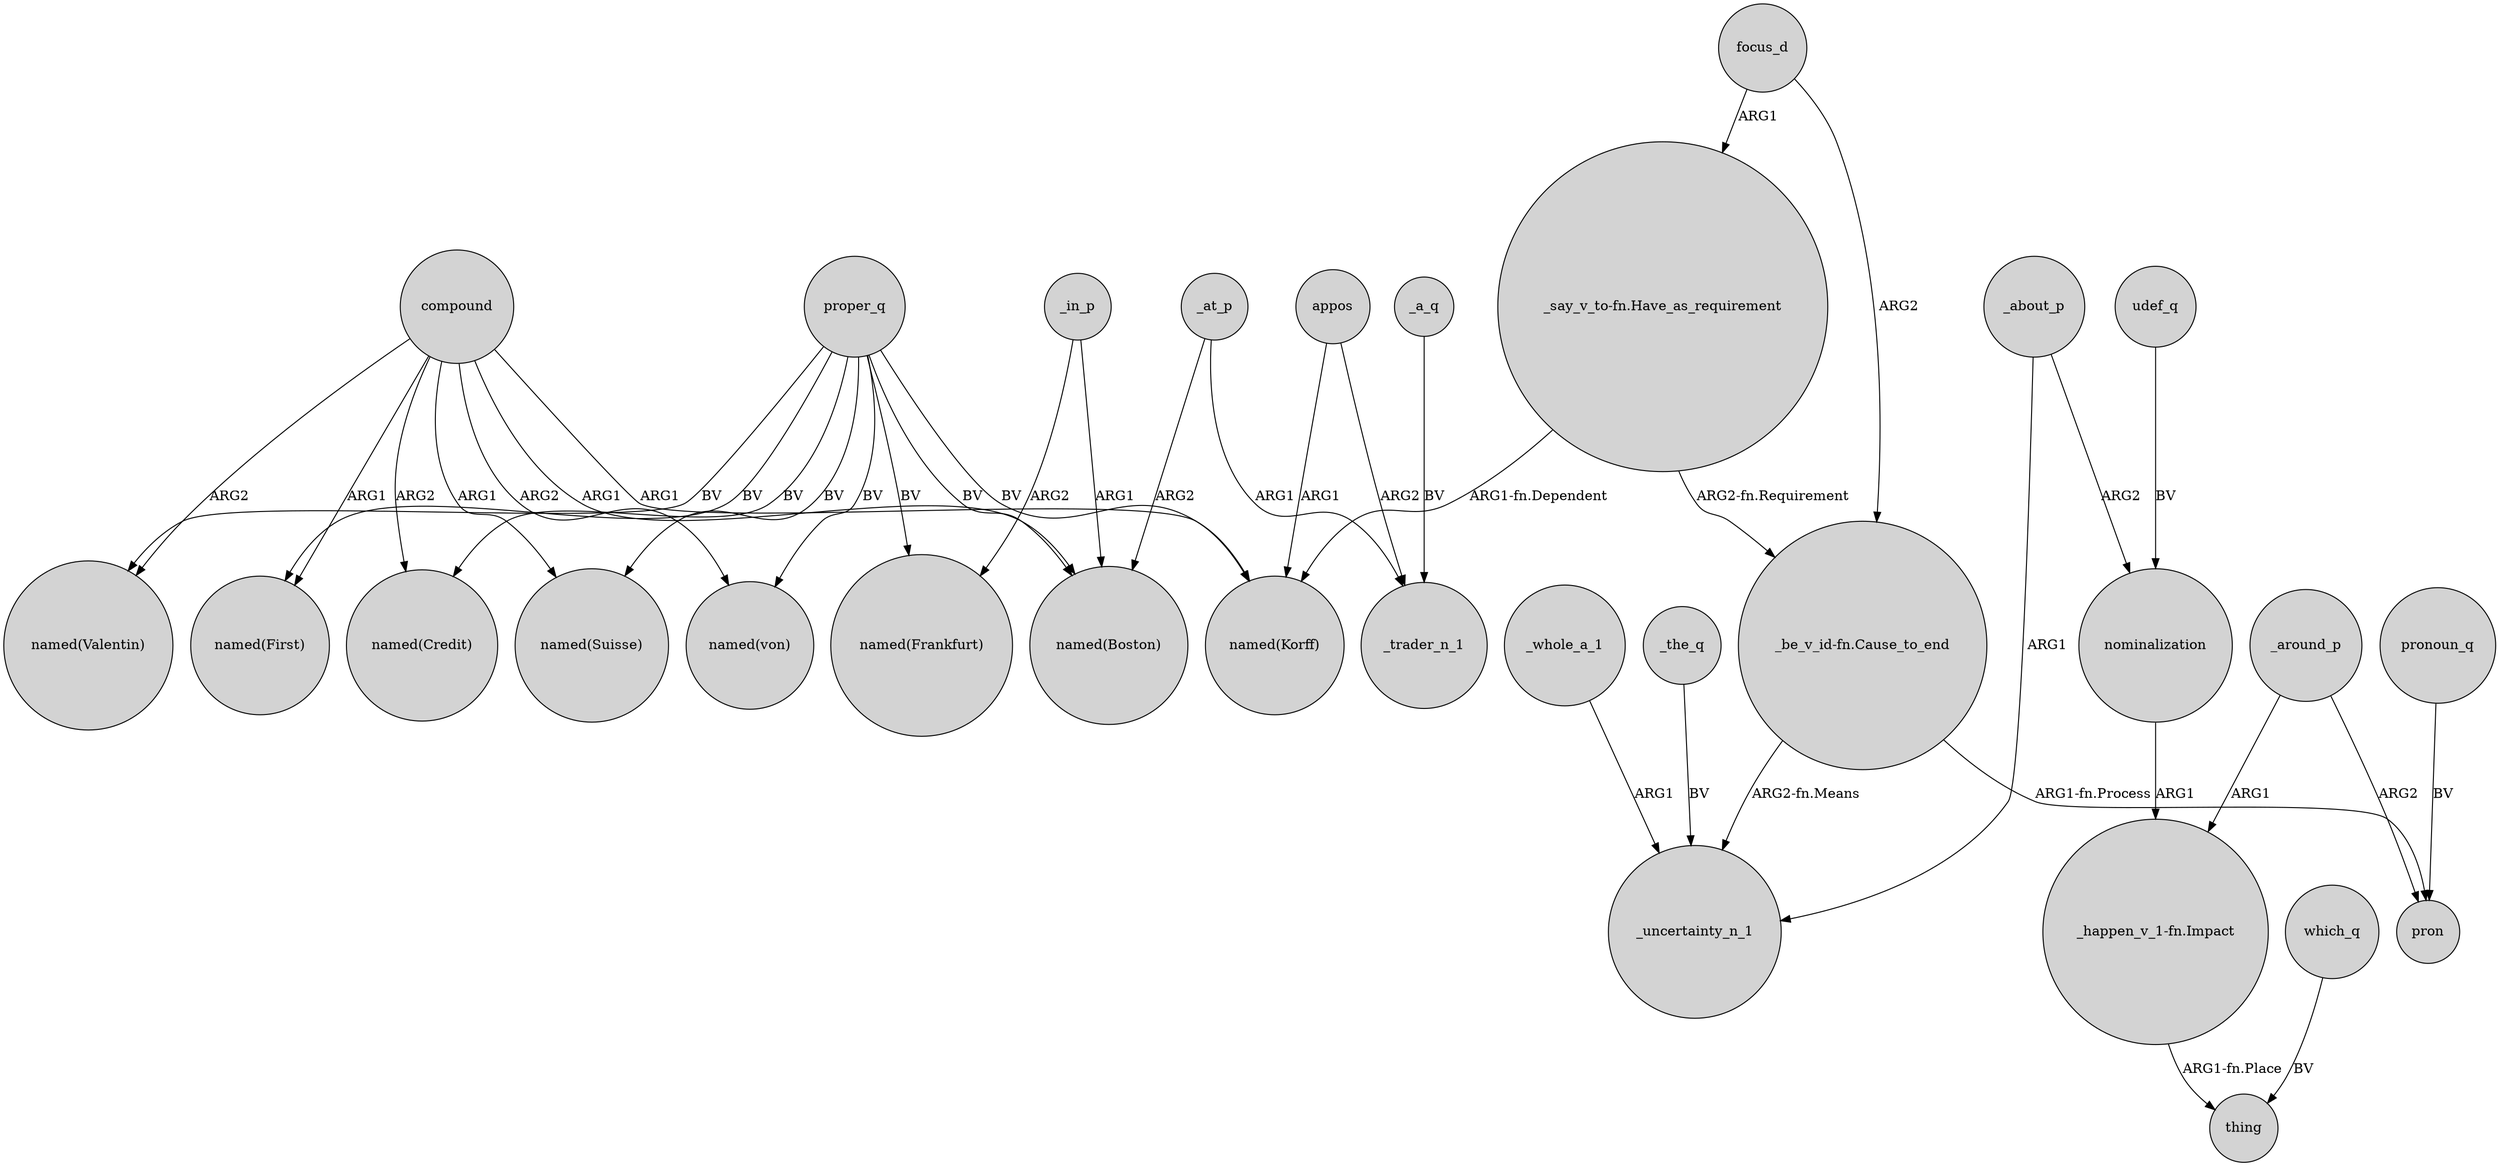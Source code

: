 digraph {
	node [shape=circle style=filled]
	proper_q -> "named(Korff)" [label=BV]
	"_be_v_id-fn.Cause_to_end" -> _uncertainty_n_1 [label="ARG2-fn.Means"]
	proper_q -> "named(Frankfurt)" [label=BV]
	_whole_a_1 -> _uncertainty_n_1 [label=ARG1]
	_about_p -> _uncertainty_n_1 [label=ARG1]
	_at_p -> _trader_n_1 [label=ARG1]
	_around_p -> "_happen_v_1-fn.Impact" [label=ARG1]
	focus_d -> "_be_v_id-fn.Cause_to_end" [label=ARG2]
	_in_p -> "named(Frankfurt)" [label=ARG2]
	compound -> "named(Korff)" [label=ARG1]
	focus_d -> "_say_v_to-fn.Have_as_requirement" [label=ARG1]
	which_q -> thing [label=BV]
	udef_q -> nominalization [label=BV]
	appos -> _trader_n_1 [label=ARG2]
	proper_q -> "named(First)" [label=BV]
	proper_q -> "named(Boston)" [label=BV]
	_around_p -> pron [label=ARG2]
	_the_q -> _uncertainty_n_1 [label=BV]
	_about_p -> nominalization [label=ARG2]
	compound -> "named(Boston)" [label=ARG1]
	"_say_v_to-fn.Have_as_requirement" -> "_be_v_id-fn.Cause_to_end" [label="ARG2-fn.Requirement"]
	"_say_v_to-fn.Have_as_requirement" -> "named(Korff)" [label="ARG1-fn.Dependent"]
	compound -> "named(von)" [label=ARG2]
	pronoun_q -> pron [label=BV]
	"_be_v_id-fn.Cause_to_end" -> pron [label="ARG1-fn.Process"]
	nominalization -> "_happen_v_1-fn.Impact" [label=ARG1]
	_a_q -> _trader_n_1 [label=BV]
	proper_q -> "named(von)" [label=BV]
	compound -> "named(Valentin)" [label=ARG2]
	proper_q -> "named(Valentin)" [label=BV]
	proper_q -> "named(Credit)" [label=BV]
	compound -> "named(Suisse)" [label=ARG1]
	"_happen_v_1-fn.Impact" -> thing [label="ARG1-fn.Place"]
	compound -> "named(Credit)" [label=ARG2]
	_in_p -> "named(Boston)" [label=ARG1]
	appos -> "named(Korff)" [label=ARG1]
	compound -> "named(First)" [label=ARG1]
	proper_q -> "named(Suisse)" [label=BV]
	_at_p -> "named(Boston)" [label=ARG2]
}
